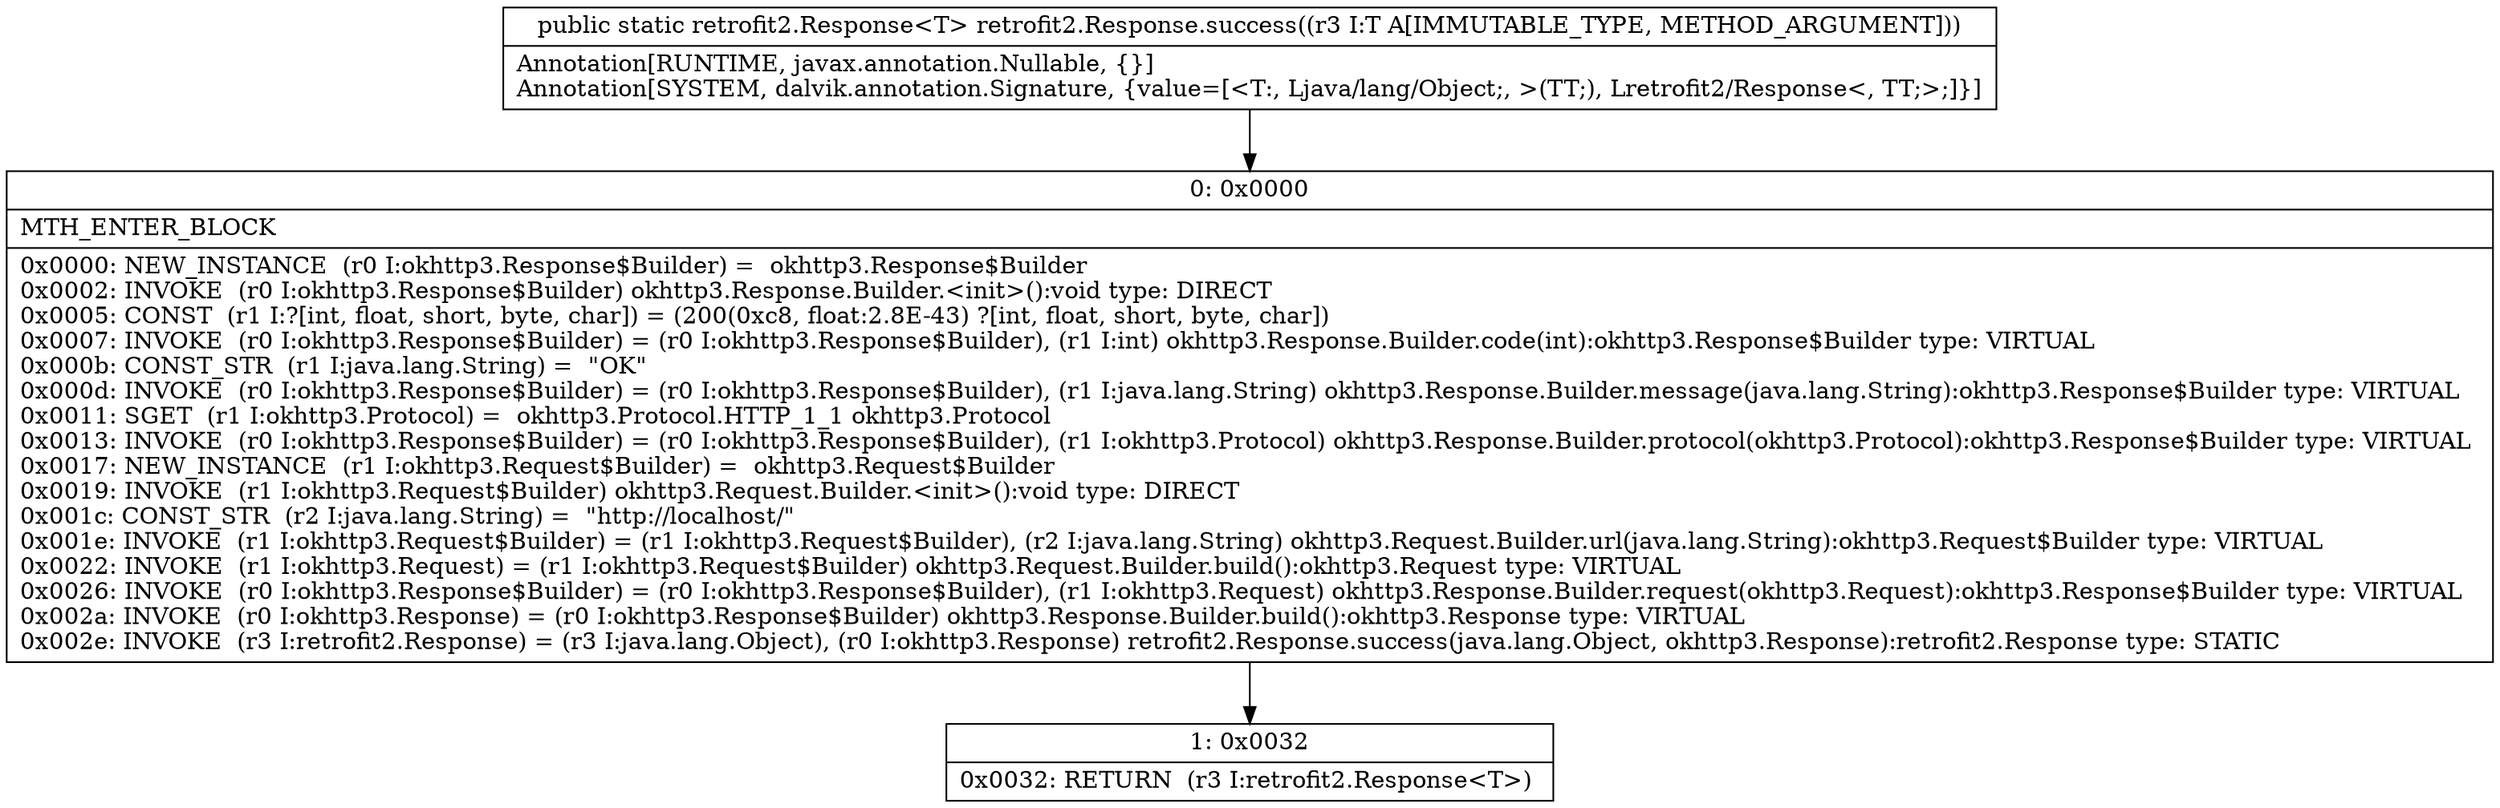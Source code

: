 digraph "CFG forretrofit2.Response.success(Ljava\/lang\/Object;)Lretrofit2\/Response;" {
Node_0 [shape=record,label="{0\:\ 0x0000|MTH_ENTER_BLOCK\l|0x0000: NEW_INSTANCE  (r0 I:okhttp3.Response$Builder) =  okhttp3.Response$Builder \l0x0002: INVOKE  (r0 I:okhttp3.Response$Builder) okhttp3.Response.Builder.\<init\>():void type: DIRECT \l0x0005: CONST  (r1 I:?[int, float, short, byte, char]) = (200(0xc8, float:2.8E\-43) ?[int, float, short, byte, char]) \l0x0007: INVOKE  (r0 I:okhttp3.Response$Builder) = (r0 I:okhttp3.Response$Builder), (r1 I:int) okhttp3.Response.Builder.code(int):okhttp3.Response$Builder type: VIRTUAL \l0x000b: CONST_STR  (r1 I:java.lang.String) =  \"OK\" \l0x000d: INVOKE  (r0 I:okhttp3.Response$Builder) = (r0 I:okhttp3.Response$Builder), (r1 I:java.lang.String) okhttp3.Response.Builder.message(java.lang.String):okhttp3.Response$Builder type: VIRTUAL \l0x0011: SGET  (r1 I:okhttp3.Protocol) =  okhttp3.Protocol.HTTP_1_1 okhttp3.Protocol \l0x0013: INVOKE  (r0 I:okhttp3.Response$Builder) = (r0 I:okhttp3.Response$Builder), (r1 I:okhttp3.Protocol) okhttp3.Response.Builder.protocol(okhttp3.Protocol):okhttp3.Response$Builder type: VIRTUAL \l0x0017: NEW_INSTANCE  (r1 I:okhttp3.Request$Builder) =  okhttp3.Request$Builder \l0x0019: INVOKE  (r1 I:okhttp3.Request$Builder) okhttp3.Request.Builder.\<init\>():void type: DIRECT \l0x001c: CONST_STR  (r2 I:java.lang.String) =  \"http:\/\/localhost\/\" \l0x001e: INVOKE  (r1 I:okhttp3.Request$Builder) = (r1 I:okhttp3.Request$Builder), (r2 I:java.lang.String) okhttp3.Request.Builder.url(java.lang.String):okhttp3.Request$Builder type: VIRTUAL \l0x0022: INVOKE  (r1 I:okhttp3.Request) = (r1 I:okhttp3.Request$Builder) okhttp3.Request.Builder.build():okhttp3.Request type: VIRTUAL \l0x0026: INVOKE  (r0 I:okhttp3.Response$Builder) = (r0 I:okhttp3.Response$Builder), (r1 I:okhttp3.Request) okhttp3.Response.Builder.request(okhttp3.Request):okhttp3.Response$Builder type: VIRTUAL \l0x002a: INVOKE  (r0 I:okhttp3.Response) = (r0 I:okhttp3.Response$Builder) okhttp3.Response.Builder.build():okhttp3.Response type: VIRTUAL \l0x002e: INVOKE  (r3 I:retrofit2.Response) = (r3 I:java.lang.Object), (r0 I:okhttp3.Response) retrofit2.Response.success(java.lang.Object, okhttp3.Response):retrofit2.Response type: STATIC \l}"];
Node_1 [shape=record,label="{1\:\ 0x0032|0x0032: RETURN  (r3 I:retrofit2.Response\<T\>) \l}"];
MethodNode[shape=record,label="{public static retrofit2.Response\<T\> retrofit2.Response.success((r3 I:T A[IMMUTABLE_TYPE, METHOD_ARGUMENT]))  | Annotation[RUNTIME, javax.annotation.Nullable, \{\}]\lAnnotation[SYSTEM, dalvik.annotation.Signature, \{value=[\<T:, Ljava\/lang\/Object;, \>(TT;), Lretrofit2\/Response\<, TT;\>;]\}]\l}"];
MethodNode -> Node_0;
Node_0 -> Node_1;
}

